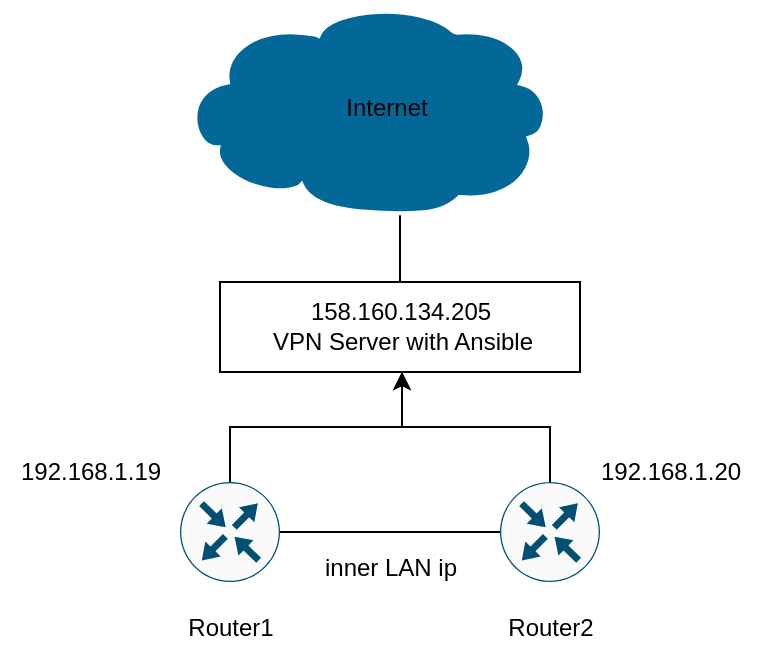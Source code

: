 <mxfile version="22.1.7" type="device">
  <diagram name="Страница — 1" id="h426fIn1qN7WgwidPbTB">
    <mxGraphModel dx="1050" dy="534" grid="1" gridSize="10" guides="1" tooltips="1" connect="1" arrows="1" fold="1" page="1" pageScale="1" pageWidth="827" pageHeight="1169" math="0" shadow="0">
      <root>
        <mxCell id="0" />
        <mxCell id="1" parent="0" />
        <mxCell id="lHgkRuD5aa3S1vtb8oEv-15" value="" style="edgeStyle=orthogonalEdgeStyle;rounded=0;orthogonalLoop=1;jettySize=auto;html=1;" edge="1" parent="1" source="lHgkRuD5aa3S1vtb8oEv-11" target="lHgkRuD5aa3S1vtb8oEv-10">
          <mxGeometry relative="1" as="geometry" />
        </mxCell>
        <mxCell id="lHgkRuD5aa3S1vtb8oEv-11" value="" style="rounded=0;whiteSpace=wrap;html=1;" vertex="1" parent="1">
          <mxGeometry x="280" y="150" width="180" height="45" as="geometry" />
        </mxCell>
        <mxCell id="lHgkRuD5aa3S1vtb8oEv-12" value="" style="edgeStyle=orthogonalEdgeStyle;rounded=0;orthogonalLoop=1;jettySize=auto;html=1;" edge="1" parent="1" source="lHgkRuD5aa3S1vtb8oEv-1" target="lHgkRuD5aa3S1vtb8oEv-9">
          <mxGeometry relative="1" as="geometry" />
        </mxCell>
        <mxCell id="lHgkRuD5aa3S1vtb8oEv-1" value="" style="sketch=0;points=[[0.5,0,0],[1,0.5,0],[0.5,1,0],[0,0.5,0],[0.145,0.145,0],[0.856,0.145,0],[0.855,0.856,0],[0.145,0.855,0]];verticalLabelPosition=bottom;html=1;verticalAlign=top;aspect=fixed;align=center;pointerEvents=1;shape=mxgraph.cisco19.rect;prIcon=router;fillColor=#FAFAFA;strokeColor=#005073;" vertex="1" parent="1">
          <mxGeometry x="260" y="250" width="50" height="50" as="geometry" />
        </mxCell>
        <mxCell id="lHgkRuD5aa3S1vtb8oEv-13" value="" style="edgeStyle=orthogonalEdgeStyle;rounded=0;orthogonalLoop=1;jettySize=auto;html=1;" edge="1" parent="1" source="lHgkRuD5aa3S1vtb8oEv-2" target="lHgkRuD5aa3S1vtb8oEv-9">
          <mxGeometry relative="1" as="geometry" />
        </mxCell>
        <mxCell id="lHgkRuD5aa3S1vtb8oEv-2" value="" style="sketch=0;points=[[0.5,0,0],[1,0.5,0],[0.5,1,0],[0,0.5,0],[0.145,0.145,0],[0.856,0.145,0],[0.855,0.856,0],[0.145,0.855,0]];verticalLabelPosition=bottom;html=1;verticalAlign=top;aspect=fixed;align=center;pointerEvents=1;shape=mxgraph.cisco19.rect;prIcon=router;fillColor=#FAFAFA;strokeColor=#005073;" vertex="1" parent="1">
          <mxGeometry x="420" y="250" width="50" height="50" as="geometry" />
        </mxCell>
        <mxCell id="lHgkRuD5aa3S1vtb8oEv-3" value="Router1" style="text;html=1;align=center;verticalAlign=middle;resizable=0;points=[];autosize=1;strokeColor=none;fillColor=none;" vertex="1" parent="1">
          <mxGeometry x="250" y="308" width="70" height="30" as="geometry" />
        </mxCell>
        <mxCell id="lHgkRuD5aa3S1vtb8oEv-4" value="Router2" style="text;html=1;align=center;verticalAlign=middle;resizable=0;points=[];autosize=1;strokeColor=none;fillColor=none;" vertex="1" parent="1">
          <mxGeometry x="410" y="308" width="70" height="30" as="geometry" />
        </mxCell>
        <mxCell id="lHgkRuD5aa3S1vtb8oEv-8" value="" style="shape=mxgraph.cisco.storage.cloud;sketch=0;html=1;pointerEvents=1;dashed=0;fillColor=#036897;strokeColor=#ffffff;strokeWidth=2;verticalLabelPosition=bottom;verticalAlign=top;align=center;outlineConnect=0;" vertex="1" parent="1">
          <mxGeometry x="260" y="10" width="186" height="106" as="geometry" />
        </mxCell>
        <mxCell id="lHgkRuD5aa3S1vtb8oEv-9" value="VPN Server with Ansible" style="text;html=1;align=center;verticalAlign=middle;resizable=0;points=[];autosize=1;strokeColor=none;fillColor=none;" vertex="1" parent="1">
          <mxGeometry x="296" y="165" width="150" height="30" as="geometry" />
        </mxCell>
        <mxCell id="lHgkRuD5aa3S1vtb8oEv-10" value="Internet" style="text;html=1;align=center;verticalAlign=middle;resizable=0;points=[];autosize=1;strokeColor=none;fillColor=none;" vertex="1" parent="1">
          <mxGeometry x="333" y="48" width="60" height="30" as="geometry" />
        </mxCell>
        <mxCell id="lHgkRuD5aa3S1vtb8oEv-17" value="" style="endArrow=none;html=1;rounded=0;exitX=1;exitY=0.5;exitDx=0;exitDy=0;exitPerimeter=0;entryX=0;entryY=0.5;entryDx=0;entryDy=0;entryPerimeter=0;" edge="1" parent="1" source="lHgkRuD5aa3S1vtb8oEv-1" target="lHgkRuD5aa3S1vtb8oEv-2">
          <mxGeometry width="50" height="50" relative="1" as="geometry">
            <mxPoint x="390" y="200" as="sourcePoint" />
            <mxPoint x="440" y="150" as="targetPoint" />
          </mxGeometry>
        </mxCell>
        <mxCell id="lHgkRuD5aa3S1vtb8oEv-18" value="inner LAN ip" style="text;html=1;align=center;verticalAlign=middle;resizable=0;points=[];autosize=1;strokeColor=none;fillColor=none;" vertex="1" parent="1">
          <mxGeometry x="320" y="278" width="90" height="30" as="geometry" />
        </mxCell>
        <mxCell id="lHgkRuD5aa3S1vtb8oEv-19" value="158.160.134.205" style="text;html=1;align=center;verticalAlign=middle;resizable=0;points=[];autosize=1;strokeColor=none;fillColor=none;" vertex="1" parent="1">
          <mxGeometry x="315" y="150" width="110" height="30" as="geometry" />
        </mxCell>
        <mxCell id="lHgkRuD5aa3S1vtb8oEv-20" value="192.168.1.19" style="text;html=1;align=center;verticalAlign=middle;resizable=0;points=[];autosize=1;strokeColor=none;fillColor=none;" vertex="1" parent="1">
          <mxGeometry x="170" y="230" width="90" height="30" as="geometry" />
        </mxCell>
        <mxCell id="lHgkRuD5aa3S1vtb8oEv-21" value="192.168.1.20" style="text;html=1;align=center;verticalAlign=middle;resizable=0;points=[];autosize=1;strokeColor=none;fillColor=none;" vertex="1" parent="1">
          <mxGeometry x="460" y="230" width="90" height="30" as="geometry" />
        </mxCell>
      </root>
    </mxGraphModel>
  </diagram>
</mxfile>
